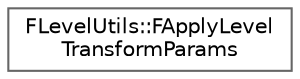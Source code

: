 digraph "Graphical Class Hierarchy"
{
 // INTERACTIVE_SVG=YES
 // LATEX_PDF_SIZE
  bgcolor="transparent";
  edge [fontname=Helvetica,fontsize=10,labelfontname=Helvetica,labelfontsize=10];
  node [fontname=Helvetica,fontsize=10,shape=box,height=0.2,width=0.4];
  rankdir="LR";
  Node0 [id="Node000000",label="FLevelUtils::FApplyLevel\lTransformParams",height=0.2,width=0.4,color="grey40", fillcolor="white", style="filled",URL="$d2/dbb/structFLevelUtils_1_1FApplyLevelTransformParams.html",tooltip=" "];
}
